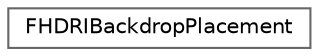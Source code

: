 digraph "Graphical Class Hierarchy"
{
 // INTERACTIVE_SVG=YES
 // LATEX_PDF_SIZE
  bgcolor="transparent";
  edge [fontname=Helvetica,fontsize=10,labelfontname=Helvetica,labelfontsize=10];
  node [fontname=Helvetica,fontsize=10,shape=box,height=0.2,width=0.4];
  rankdir="LR";
  Node0 [id="Node000000",label="FHDRIBackdropPlacement",height=0.2,width=0.4,color="grey40", fillcolor="white", style="filled",URL="$d3/d01/classFHDRIBackdropPlacement.html",tooltip=" "];
}
